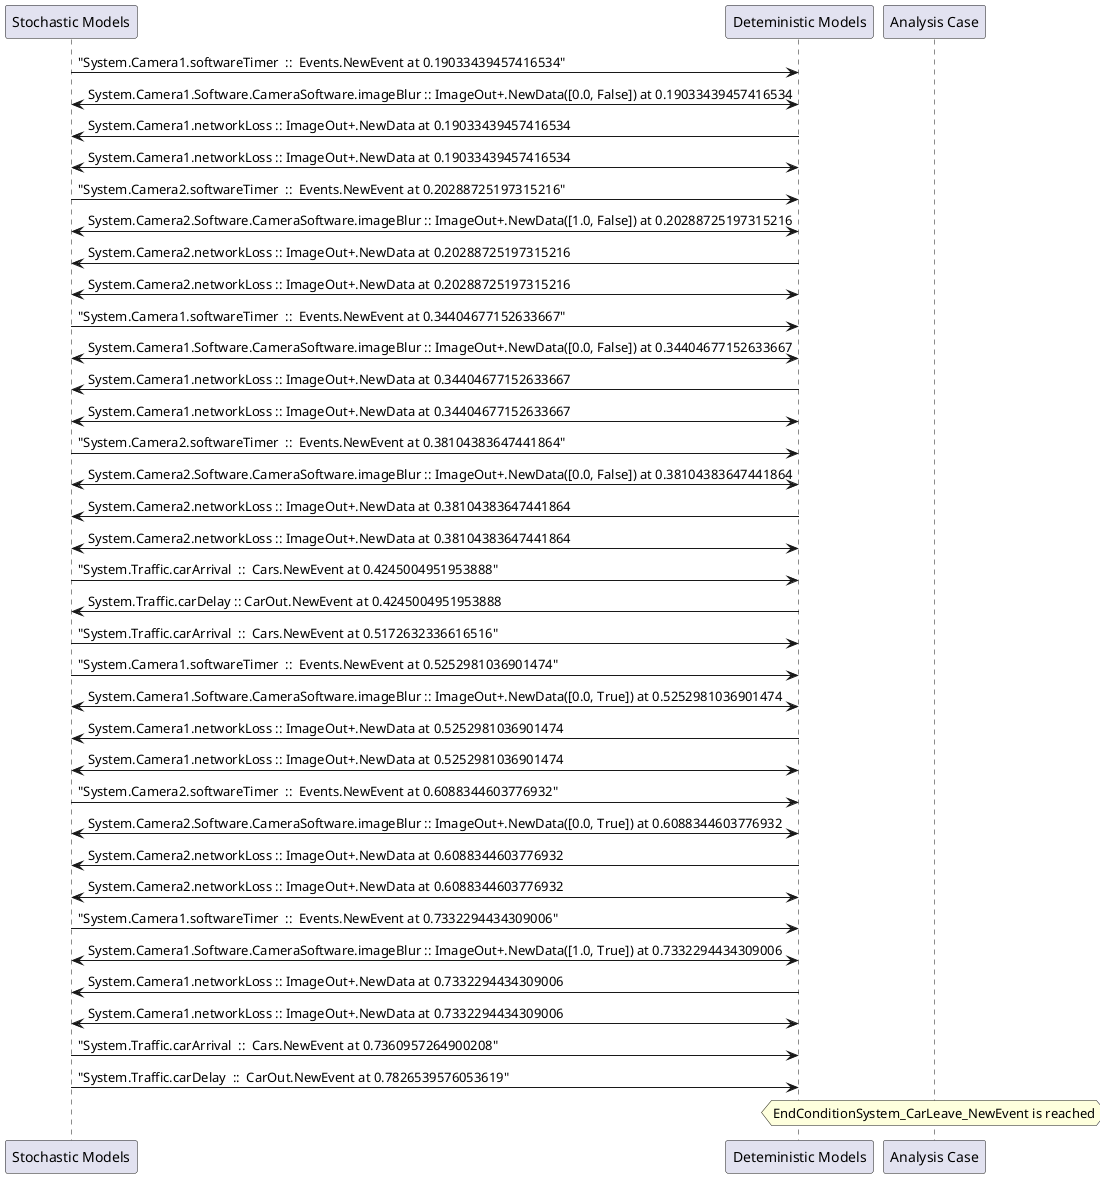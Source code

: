
	@startuml
	participant "Stochastic Models" as stochmodel
	participant "Deteministic Models" as detmodel
	participant "Analysis Case" as analysis
	{15209_stop} stochmodel -> detmodel : "System.Camera1.softwareTimer  ::  Events.NewEvent at 0.19033439457416534"
detmodel <-> stochmodel : System.Camera1.Software.CameraSoftware.imageBlur :: ImageOut+.NewData([0.0, False]) at 0.19033439457416534
detmodel -> stochmodel : System.Camera1.networkLoss :: ImageOut+.NewData at 0.19033439457416534
detmodel <-> stochmodel : System.Camera1.networkLoss :: ImageOut+.NewData at 0.19033439457416534
{15225_stop} stochmodel -> detmodel : "System.Camera2.softwareTimer  ::  Events.NewEvent at 0.20288725197315216"
detmodel <-> stochmodel : System.Camera2.Software.CameraSoftware.imageBlur :: ImageOut+.NewData([1.0, False]) at 0.20288725197315216
detmodel -> stochmodel : System.Camera2.networkLoss :: ImageOut+.NewData at 0.20288725197315216
detmodel <-> stochmodel : System.Camera2.networkLoss :: ImageOut+.NewData at 0.20288725197315216
{15210_stop} stochmodel -> detmodel : "System.Camera1.softwareTimer  ::  Events.NewEvent at 0.34404677152633667"
detmodel <-> stochmodel : System.Camera1.Software.CameraSoftware.imageBlur :: ImageOut+.NewData([0.0, False]) at 0.34404677152633667
detmodel -> stochmodel : System.Camera1.networkLoss :: ImageOut+.NewData at 0.34404677152633667
detmodel <-> stochmodel : System.Camera1.networkLoss :: ImageOut+.NewData at 0.34404677152633667
{15226_stop} stochmodel -> detmodel : "System.Camera2.softwareTimer  ::  Events.NewEvent at 0.38104383647441864"
detmodel <-> stochmodel : System.Camera2.Software.CameraSoftware.imageBlur :: ImageOut+.NewData([0.0, False]) at 0.38104383647441864
detmodel -> stochmodel : System.Camera2.networkLoss :: ImageOut+.NewData at 0.38104383647441864
detmodel <-> stochmodel : System.Camera2.networkLoss :: ImageOut+.NewData at 0.38104383647441864
{15240_stop} stochmodel -> detmodel : "System.Traffic.carArrival  ::  Cars.NewEvent at 0.4245004951953888"
{15246_start} detmodel -> stochmodel : System.Traffic.carDelay :: CarOut.NewEvent at 0.4245004951953888
{15241_stop} stochmodel -> detmodel : "System.Traffic.carArrival  ::  Cars.NewEvent at 0.5172632336616516"
{15211_stop} stochmodel -> detmodel : "System.Camera1.softwareTimer  ::  Events.NewEvent at 0.5252981036901474"
detmodel <-> stochmodel : System.Camera1.Software.CameraSoftware.imageBlur :: ImageOut+.NewData([0.0, True]) at 0.5252981036901474
detmodel -> stochmodel : System.Camera1.networkLoss :: ImageOut+.NewData at 0.5252981036901474
detmodel <-> stochmodel : System.Camera1.networkLoss :: ImageOut+.NewData at 0.5252981036901474
{15227_stop} stochmodel -> detmodel : "System.Camera2.softwareTimer  ::  Events.NewEvent at 0.6088344603776932"
detmodel <-> stochmodel : System.Camera2.Software.CameraSoftware.imageBlur :: ImageOut+.NewData([0.0, True]) at 0.6088344603776932
detmodel -> stochmodel : System.Camera2.networkLoss :: ImageOut+.NewData at 0.6088344603776932
detmodel <-> stochmodel : System.Camera2.networkLoss :: ImageOut+.NewData at 0.6088344603776932
{15212_stop} stochmodel -> detmodel : "System.Camera1.softwareTimer  ::  Events.NewEvent at 0.7332294434309006"
detmodel <-> stochmodel : System.Camera1.Software.CameraSoftware.imageBlur :: ImageOut+.NewData([1.0, True]) at 0.7332294434309006
detmodel -> stochmodel : System.Camera1.networkLoss :: ImageOut+.NewData at 0.7332294434309006
detmodel <-> stochmodel : System.Camera1.networkLoss :: ImageOut+.NewData at 0.7332294434309006
{15242_stop} stochmodel -> detmodel : "System.Traffic.carArrival  ::  Cars.NewEvent at 0.7360957264900208"
{15246_stop} stochmodel -> detmodel : "System.Traffic.carDelay  ::  CarOut.NewEvent at 0.7826539576053619"
{15246_start} <-> {15246_stop} : delay
hnote over analysis 
EndConditionSystem_CarLeave_NewEvent is reached
endnote
@enduml